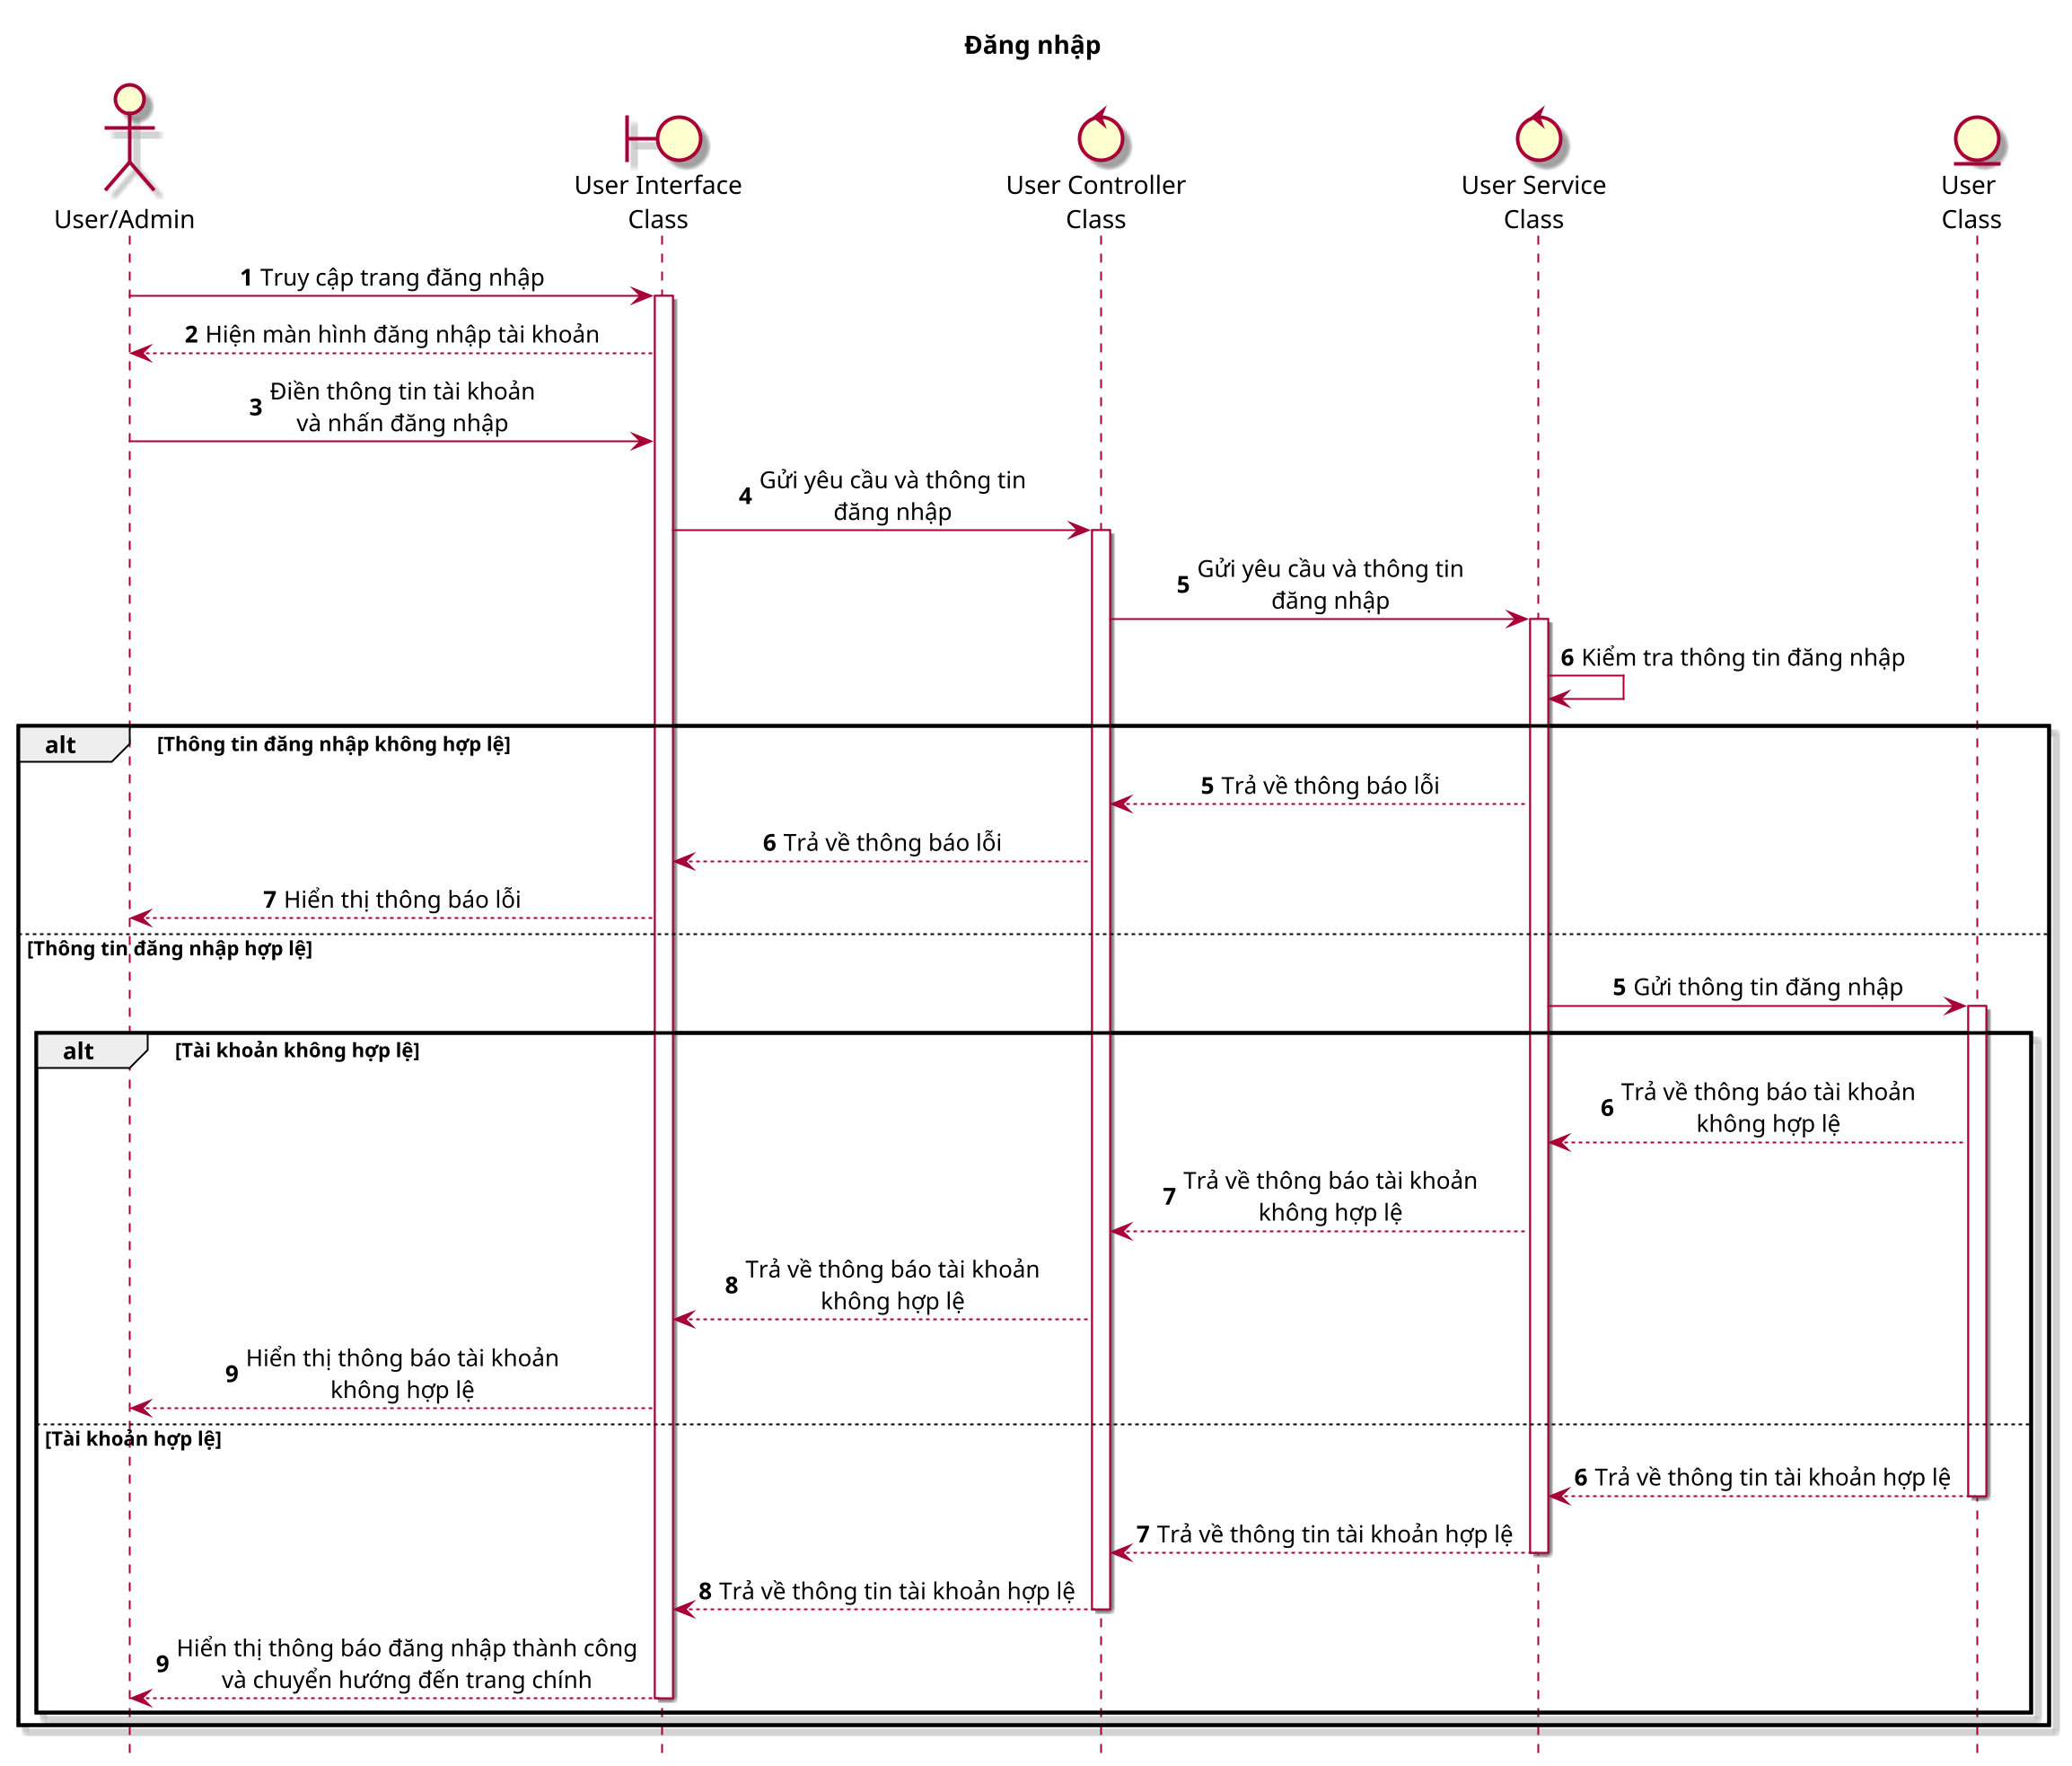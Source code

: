 @startuml SEQ01_DangNhap
    title: Đăng nhập

    skin rose
    scale 2
    skinparam sequenceMessageAlign center
    hide footbox

    actor "User/Admin" as user
    boundary "User Interface\nClass" as ui
    control "User Controller\nClass" as ctr
    control "User Service\nClass" as sv
    entity "User \nClass" as ent

    autonumber

    user -> ui: Truy cập trang đăng nhập
    ui ++
    ui --> user: Hiện màn hình đăng nhập tài khoản
    user -> ui: Điền thông tin tài khoản\nvà nhấn đăng nhập
    ui -> ctr: Gửi yêu cầu và thông tin\nđăng nhập
    ctr ++
    ctr -> sv: Gửi yêu cầu và thông tin\nđăng nhập
    sv ++
    sv -> sv: Kiểm tra thông tin đăng nhập
    
    alt Thông tin đăng nhập không hợp lệ
        
        autonumber 5
        sv --> ctr: Trả về thông báo lỗi
        ctr --> ui: Trả về thông báo lỗi
        ui --> user: Hiển thị thông báo lỗi
    
    else Thông tin đăng nhập hợp lệ
        
        autonumber 5

        sv -> ent: Gửi thông tin đăng nhập
        ent ++

        alt Tài khoản không hợp lệ

            autonumber 6

            ent --> sv: Trả về thông báo tài khoản\nkhông hợp lệ
            sv --> ctr: Trả về thông báo tài khoản\nkhông hợp lệ
            ctr --> ui: Trả về thông báo tài khoản\nkhông hợp lệ
            ui --> user: Hiển thị thông báo tài khoản\nkhông hợp lệ
        
        else Tài khoản hợp lệ
            
            autonumber 6

            ent --> sv: Trả về thông tin tài khoản hợp lệ
            ent --
            sv --> ctr: Trả về thông tin tài khoản hợp lệ
            sv --
            ctr --> ui: Trả về thông tin tài khoản hợp lệ
            ctr --
            ui --> user: Hiển thị thông báo đăng nhập thành công\nvà chuyển hướng đến trang chính
            ui --
        end
    end
@enduml